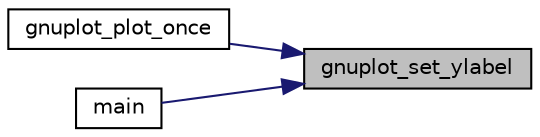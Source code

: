 digraph "gnuplot_set_ylabel"
{
 // LATEX_PDF_SIZE
  edge [fontname="Helvetica",fontsize="10",labelfontname="Helvetica",labelfontsize="10"];
  node [fontname="Helvetica",fontsize="10",shape=record];
  rankdir="RL";
  Node1 [label="gnuplot_set_ylabel",height=0.2,width=0.4,color="black", fillcolor="grey75", style="filled", fontcolor="black",tooltip="Sets the y label of a gnuplot session."];
  Node1 -> Node2 [dir="back",color="midnightblue",fontsize="10",style="solid",fontname="Helvetica"];
  Node2 [label="gnuplot_plot_once",height=0.2,width=0.4,color="black", fillcolor="white", style="filled",URL="$gnuplot__i_8h.html#aa39b56b6bb882ace839a3be677d1f665",tooltip="Open a new session, plot a signal, close the session."];
  Node1 -> Node3 [dir="back",color="midnightblue",fontsize="10",style="solid",fontname="Helvetica"];
  Node3 [label="main",height=0.2,width=0.4,color="black", fillcolor="white", style="filled",URL="$main_8c.html#ae66f6b31b5ad750f1fe042a706a4e3d4",tooltip=" "];
}
